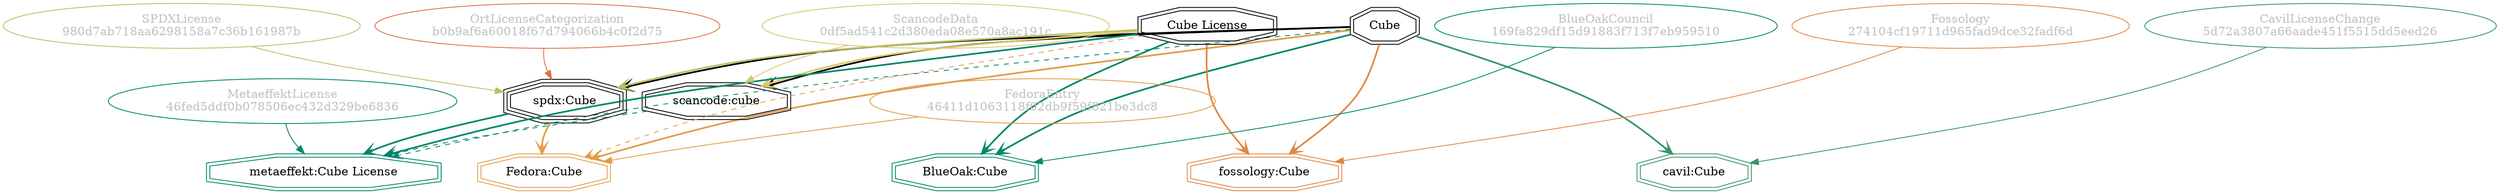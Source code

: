 strict digraph {
    node [shape=box];
    graph [splines=curved];
    1433 [label="SPDXLicense\n980d7ab718aa6298158a7c36b161987b"
         ,fontcolor=gray
         ,color="#b8bf62"
         ,fillcolor="beige;1"
         ,shape=ellipse];
    1434 [label="spdx:Cube"
         ,shape=tripleoctagon];
    1435 [label=Cube
         ,shape=doubleoctagon];
    1436 [label="Cube License"
         ,shape=doubleoctagon];
    6285 [label="FedoraEntry\n46411d1063118f02db9f59f821be3dc8"
         ,fontcolor=gray
         ,color="#e09d4b"
         ,fillcolor="beige;1"
         ,shape=ellipse];
    6286 [label="Fedora:Cube"
         ,color="#e09d4b"
         ,shape=doubleoctagon];
    8819 [label="BlueOakCouncil\n169fa829df15d91883f713f7eb959510"
         ,fontcolor=gray
         ,color="#00876c"
         ,fillcolor="beige;1"
         ,shape=ellipse];
    8820 [label="BlueOak:Cube"
         ,color="#00876c"
         ,shape=doubleoctagon];
    14368 [label="ScancodeData\n0df5ad541c2d380eda08e570a8ac191c"
          ,fontcolor=gray
          ,color="#dac767"
          ,fillcolor="beige;1"
          ,shape=ellipse];
    14369 [label="scancode:cube"
          ,shape=doubleoctagon];
    27769 [label="Fossology\n274104cf19711d965fad9dce32fadf6d"
          ,fontcolor=gray
          ,color="#e18745"
          ,fillcolor="beige;1"
          ,shape=ellipse];
    27770 [label="fossology:Cube"
          ,color="#e18745"
          ,shape=doubleoctagon];
    28652 [label="OrtLicenseCategorization\nb0b9af6a60018f67d794066b4c0f2d75"
          ,fontcolor=gray
          ,color="#e06f45"
          ,fillcolor="beige;1"
          ,shape=ellipse];
    36724 [label="CavilLicenseChange\n5d72a3807a66aade451f5515dd5eed26"
          ,fontcolor=gray
          ,color="#379469"
          ,fillcolor="beige;1"
          ,shape=ellipse];
    36725 [label="cavil:Cube"
          ,color="#379469"
          ,shape=doubleoctagon];
    39923 [label="MetaeffektLicense\n46fed5ddf0b078506ec432d329be6836"
          ,fontcolor=gray
          ,color="#00876c"
          ,fillcolor="beige;1"
          ,shape=ellipse];
    39924 [label="metaeffekt:Cube License"
          ,color="#00876c"
          ,shape=doubleoctagon];
    1433 -> 1434 [weight=0.5
                 ,color="#b8bf62"];
    1434 -> 6286 [style=bold
                 ,arrowhead=vee
                 ,weight=0.7
                 ,color="#e09d4b"];
    1434 -> 39924 [style=bold
                  ,arrowhead=vee
                  ,weight=0.7
                  ,color="#00876c"];
    1435 -> 1434 [style=bold
                 ,arrowhead=vee
                 ,weight=0.7];
    1435 -> 6286 [style=bold
                 ,arrowhead=vee
                 ,weight=0.7
                 ,color="#e09d4b"];
    1435 -> 6286 [style=bold
                 ,arrowhead=vee
                 ,weight=0.7
                 ,color="#e09d4b"];
    1435 -> 8820 [style=bold
                 ,arrowhead=vee
                 ,weight=0.7
                 ,color="#00876c"];
    1435 -> 14369 [style=bold
                  ,arrowhead=vee
                  ,weight=0.7];
    1435 -> 27770 [style=bold
                  ,arrowhead=vee
                  ,weight=0.7
                  ,color="#e18745"];
    1435 -> 36725 [style=bold
                  ,arrowhead=vee
                  ,weight=0.7
                  ,color="#379469"];
    1435 -> 36725 [style=bold
                  ,arrowhead=vee
                  ,weight=0.7
                  ,color="#379469"];
    1435 -> 39924 [style=dashed
                  ,arrowhead=vee
                  ,weight=0.5
                  ,color="#00876c"];
    1436 -> 1434 [style=bold
                 ,arrowhead=vee
                 ,weight=0.7
                 ,color="#b8bf62"];
    1436 -> 6286 [style=dashed
                 ,arrowhead=vee
                 ,weight=0.5
                 ,color="#e09d4b"];
    1436 -> 8820 [style=bold
                 ,arrowhead=vee
                 ,weight=0.7
                 ,color="#00876c"];
    1436 -> 14369 [style=bold
                  ,arrowhead=vee
                  ,weight=0.7
                  ,color="#dac767"];
    1436 -> 27770 [style=bold
                  ,arrowhead=vee
                  ,weight=0.7
                  ,color="#e18745"];
    1436 -> 39924 [style=bold
                  ,arrowhead=vee
                  ,weight=0.7
                  ,color="#00876c"];
    1436 -> 39924 [style=bold
                  ,arrowhead=vee
                  ,weight=0.7
                  ,color="#00876c"];
    6285 -> 6286 [weight=0.5
                 ,color="#e09d4b"];
    8819 -> 8820 [weight=0.5
                 ,color="#00876c"];
    14368 -> 14369 [weight=0.5
                   ,color="#dac767"];
    14369 -> 39924 [style=dashed
                   ,arrowhead=vee
                   ,weight=0.5
                   ,color="#00876c"];
    27769 -> 27770 [weight=0.5
                   ,color="#e18745"];
    28652 -> 1434 [weight=0.5
                  ,color="#e06f45"];
    36724 -> 36725 [weight=0.5
                   ,color="#379469"];
    39923 -> 39924 [weight=0.5
                   ,color="#00876c"];
}
